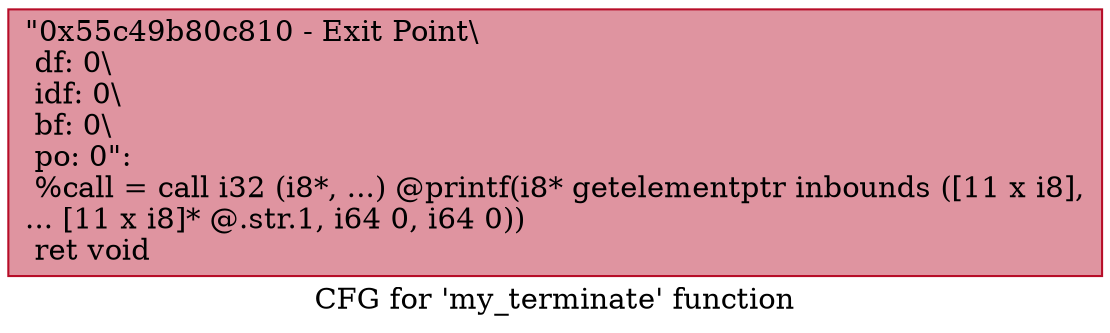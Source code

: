 digraph "CFG for 'my_terminate' function" {
	label="CFG for 'my_terminate' function";

	Node0x55c49b80c810 [shape=record,color="#b70d28ff", style=filled, fillcolor="#b70d2870",label="{\"0x55c49b80c810 - Exit Point\\\l df: 0\\\l idf: 0\\\l bf: 0\\\l po: 0\":\l  %call = call i32 (i8*, ...) @printf(i8* getelementptr inbounds ([11 x i8],\l... [11 x i8]* @.str.1, i64 0, i64 0))\l  ret void\l}"];
}
